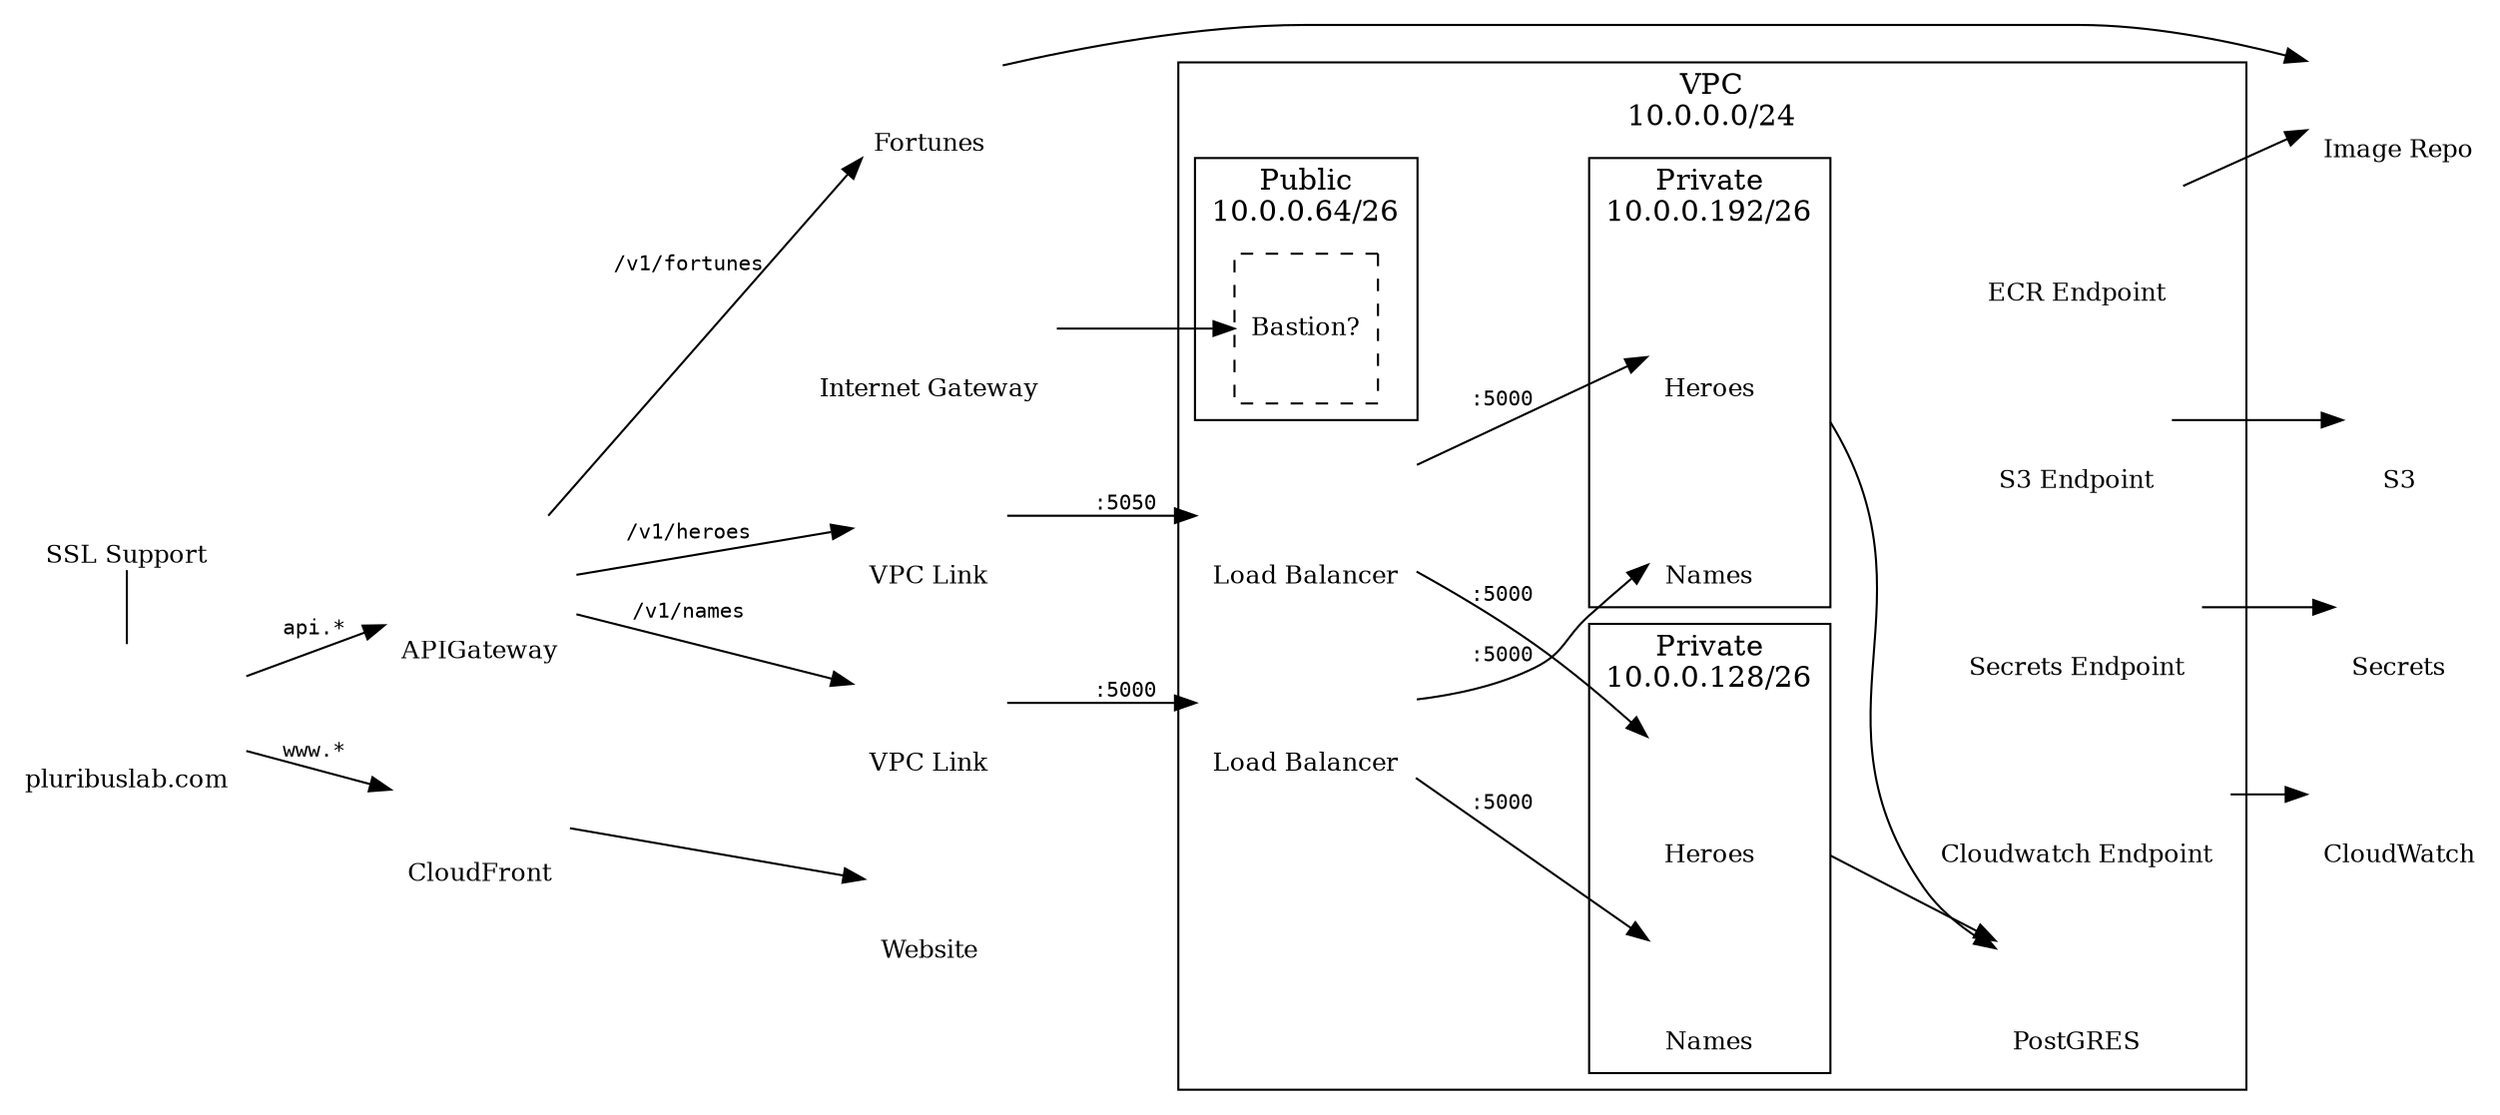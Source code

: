 digraph {
  rankdir=LR;
  compound=true
  # ordering=in
  # splines=ortho


  node [fontsize=12 shape=box labelloc=b imagepos=tc color=none height=1.0]
  edge [fontsize=10 fontname=Courier]

  subgraph cluster_100 {
    label="VPC\n10.0.0.0/24"
    fontsize=14

    subgraph cluster_1100 {
      label="Private\n10.0.0.128/26"

      Names0 [label="Names" image="icons/ECS.png"]
      Heroes0 [label="Heroes" image="icons/ECS.png"]
    }

    subgraph cluster_1200 {
      label="Private\n10.0.0.192/26"

      Names1 [label="Names" image="icons/ECS.png"]
      Heroes1 [label="Heroes" image="icons/ECS.png"]
    }

    subgraph cluster_1000 {
      label="Public\n10.0.0.64/26"

      public_placeholder [label="Bastion?" style=dashed labelloc=c color=black]
    }

    RDS [label="PostGRES" image="icons/RDS.png"]

    LoadBalancer_Names [image="icons/LB.png" label="Load Balancer"]
    LoadBalancer_Heroes [image="icons/LB.png" label="Load Balancer"]

    VPC_Endpoint_ECR [label="ECR Endpoint" image="icons/VPC.png"]
    VPC_Endpoint_CloudWatch [label="Cloudwatch Endpoint" image="icons/VPC.png"]
    VPC_Endpoint_S3 [label="S3 Endpoint" image="icons/VPC.png"]
    VPC_Endpoint_Secrets [label="Secrets Endpoint" image="icons/VPC.png"]
  }

  InternetGateway [image="icons/IGW.png" label="Internet Gateway"]

  Route53 [image="icons/Route53.png" label="pluribuslab.com"]
  CertManager [image="icons/CertManager.png" label="SSL Support"]

  APIGateway [image="icons/API-Gateway.png"]

  VPC_Link_Names [image="icons/VPC.png" label="VPC Link"]
  VPC_Link_Heroes [image="icons/VPC.png" label="VPC Link"]

  CloudFront [image="icons/CloudFront.png"]

  CloudWatch [image="icons/CloudWatch.png"]
  ECR [image="icons/ECR.png" label="Image Repo"]
  S3 [image="icons/S3.png"]
  Secrets [image="icons/Secrets.png"]

  Fortunes [image="icons/Lambda.png"]
  Website [image="icons/S3.png"]

  ################################################################################
  # Edges

  InternetGateway -> public_placeholder

  Route53 -> APIGateway [label="api.*"]
  Route53 -> CloudFront [label="www.*"]
  Route53 -> CertManager [constraint=false arrowhead=none]

  CloudFront -> Website

  VPC_Endpoint_ECR -> ECR
  VPC_Endpoint_CloudWatch -> CloudWatch
  VPC_Endpoint_S3 -> S3
  VPC_Endpoint_Secrets -> Secrets

  # Invisible Links
  Heroes1 -> {VPC_Endpoint_ECR, VPC_Endpoint_CloudWatch, VPC_Endpoint_S3, VPC_Endpoint_Secrets} [ltail=cluster_1200 color=none]

  Heroes0 -> RDS [ltail=cluster_1100]
  Heroes1 -> RDS [ltail=cluster_1200]

  APIGateway -> VPC_Link_Names [label="/v1/names"]
  VPC_Link_Names -> LoadBalancer_Names [label=":5000"]
  LoadBalancer_Names -> Names0 [label=":5000"]
  LoadBalancer_Names -> Names1 [label=":5000"]

  APIGateway -> VPC_Link_Heroes [label="/v1/heroes"]
  VPC_Link_Heroes -> LoadBalancer_Heroes [label=":5050"]
  LoadBalancer_Heroes -> Heroes0 [label=":5000"]
  LoadBalancer_Heroes -> Heroes1 [label=":5000"]

  APIGateway -> Fortunes [label="/v1/fortunes"]

  Fortunes -> ECR
}

